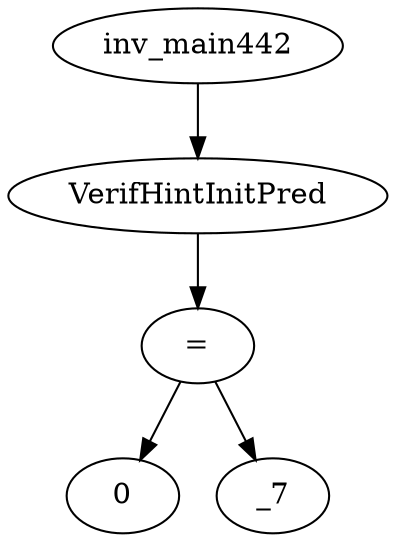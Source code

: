 digraph dag {
0 [label="inv_main442"];
1 [label="VerifHintInitPred"];
2 [label="="];
3 [label="0"];
4 [label="_7"];
0->1
1->2
2->4
2 -> 3
}
